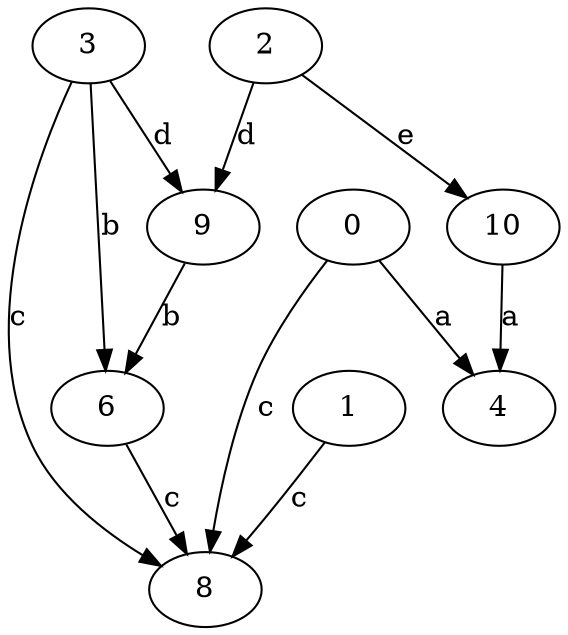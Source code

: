 strict digraph  {
3;
4;
6;
8;
0;
1;
2;
9;
10;
3 -> 6  [label=b];
3 -> 8  [label=c];
3 -> 9  [label=d];
6 -> 8  [label=c];
0 -> 4  [label=a];
0 -> 8  [label=c];
1 -> 8  [label=c];
2 -> 9  [label=d];
2 -> 10  [label=e];
9 -> 6  [label=b];
10 -> 4  [label=a];
}
